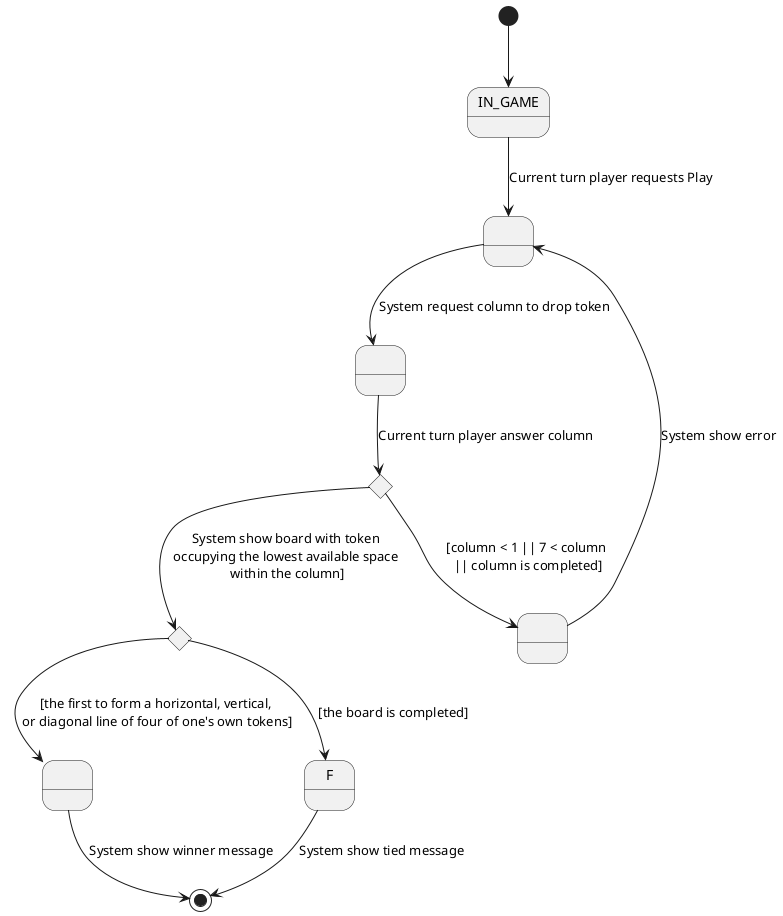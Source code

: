 @startuml playUseCaseSpecification
state A as "IN_GAME"
state B as " "
state C as " "
state D as " "
state E as " "

state if <<choice>>
state if2 <<choice>>

[*] --> A
A --> B: Current turn player requests Play
B --> C: System request column to drop token
C --> if: Current turn player answer column
if --> E: [column < 1 || 7 < column \n|| column is completed]
E --> B: System show error
if --> if2: System show board with token \noccupying the lowest available space \nwithin the column]
if2 --> D: [the first to form a horizontal, vertical, \nor diagonal line of four of one's own tokens]
D --> [*]: System show winner message
if2 --> F: [the board is completed]
F --> [*]: System show tied message
@enduml
